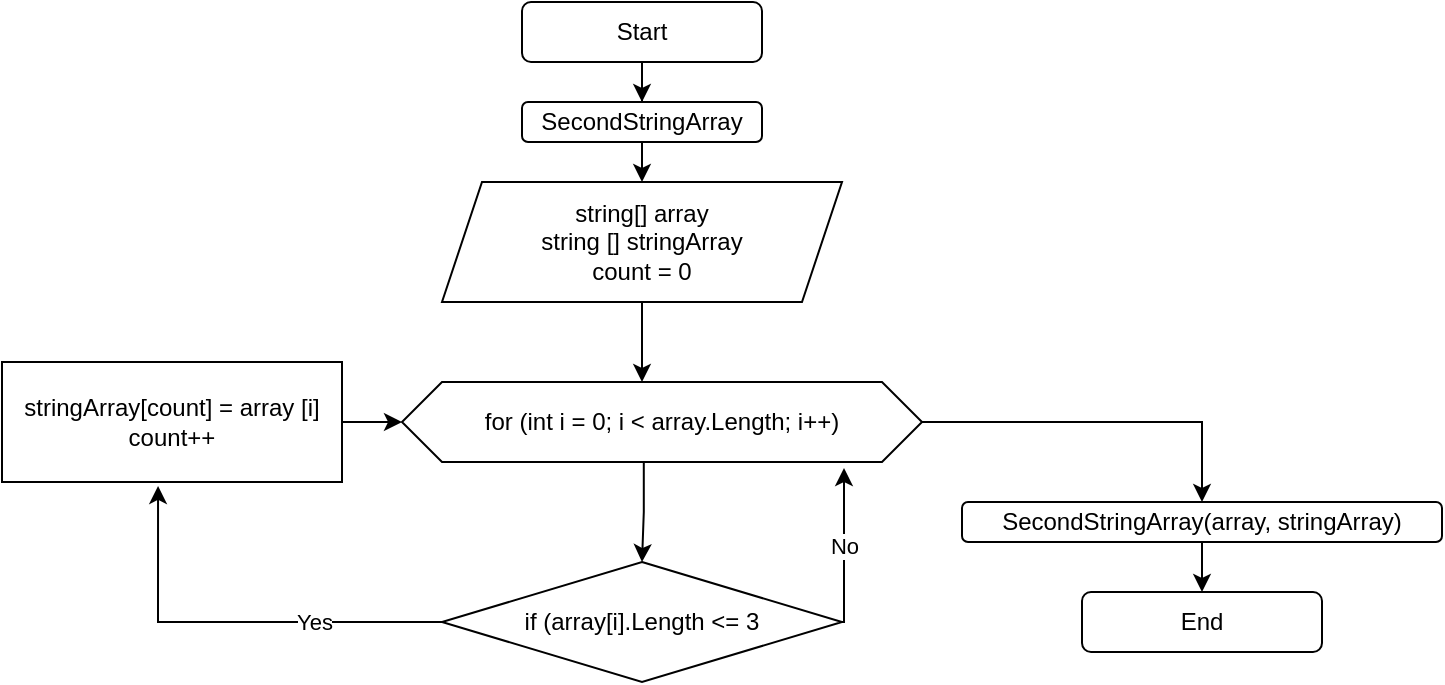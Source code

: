 <mxfile version="21.1.5" type="device">
  <diagram name="Страница 1" id="CLdyJPRxlaQoju4Z9uPt">
    <mxGraphModel dx="897" dy="746" grid="1" gridSize="10" guides="1" tooltips="1" connect="1" arrows="1" fold="1" page="1" pageScale="1" pageWidth="827" pageHeight="1169" math="0" shadow="0">
      <root>
        <mxCell id="0" />
        <mxCell id="1" parent="0" />
        <mxCell id="5UYoVR2sFKzVY7LatRvK-10" style="edgeStyle=orthogonalEdgeStyle;rounded=0;orthogonalLoop=1;jettySize=auto;html=1;entryX=0.5;entryY=0;entryDx=0;entryDy=0;" edge="1" parent="1" source="5UYoVR2sFKzVY7LatRvK-2" target="5UYoVR2sFKzVY7LatRvK-3">
          <mxGeometry relative="1" as="geometry">
            <Array as="points">
              <mxPoint x="360" y="80" />
              <mxPoint x="360" y="80" />
            </Array>
          </mxGeometry>
        </mxCell>
        <mxCell id="5UYoVR2sFKzVY7LatRvK-2" value="SecondStringArray" style="rounded=1;whiteSpace=wrap;html=1;" vertex="1" parent="1">
          <mxGeometry x="300" y="90" width="120" height="20" as="geometry" />
        </mxCell>
        <mxCell id="5UYoVR2sFKzVY7LatRvK-12" style="edgeStyle=orthogonalEdgeStyle;rounded=0;orthogonalLoop=1;jettySize=auto;html=1;entryX=0.5;entryY=0;entryDx=0;entryDy=0;" edge="1" parent="1" source="5UYoVR2sFKzVY7LatRvK-3">
          <mxGeometry relative="1" as="geometry">
            <mxPoint x="360" y="230" as="targetPoint" />
          </mxGeometry>
        </mxCell>
        <mxCell id="5UYoVR2sFKzVY7LatRvK-3" value="string[] array&lt;br&gt;string [] stringArray&lt;br&gt;count = 0" style="shape=parallelogram;perimeter=parallelogramPerimeter;whiteSpace=wrap;html=1;fixedSize=1;" vertex="1" parent="1">
          <mxGeometry x="260" y="130" width="200" height="60" as="geometry" />
        </mxCell>
        <mxCell id="5UYoVR2sFKzVY7LatRvK-15" value="Yes" style="edgeStyle=orthogonalEdgeStyle;rounded=0;orthogonalLoop=1;jettySize=auto;html=1;entryX=0.459;entryY=1.033;entryDx=0;entryDy=0;entryPerimeter=0;" edge="1" parent="1" source="5UYoVR2sFKzVY7LatRvK-5" target="5UYoVR2sFKzVY7LatRvK-6">
          <mxGeometry x="-0.385" relative="1" as="geometry">
            <mxPoint as="offset" />
          </mxGeometry>
        </mxCell>
        <mxCell id="5UYoVR2sFKzVY7LatRvK-29" value="No" style="edgeStyle=orthogonalEdgeStyle;rounded=0;orthogonalLoop=1;jettySize=auto;html=1;entryX=0.85;entryY=1.075;entryDx=0;entryDy=0;entryPerimeter=0;" edge="1" parent="1" source="5UYoVR2sFKzVY7LatRvK-5" target="5UYoVR2sFKzVY7LatRvK-21">
          <mxGeometry relative="1" as="geometry">
            <mxPoint x="480" y="280" as="targetPoint" />
            <Array as="points">
              <mxPoint x="461" y="350" />
            </Array>
          </mxGeometry>
        </mxCell>
        <mxCell id="5UYoVR2sFKzVY7LatRvK-5" value="if (array[i].Length &amp;lt;= 3" style="rhombus;whiteSpace=wrap;html=1;" vertex="1" parent="1">
          <mxGeometry x="260" y="320" width="200" height="60" as="geometry" />
        </mxCell>
        <mxCell id="5UYoVR2sFKzVY7LatRvK-16" style="edgeStyle=orthogonalEdgeStyle;rounded=0;orthogonalLoop=1;jettySize=auto;html=1;entryX=0;entryY=0.5;entryDx=0;entryDy=0;" edge="1" parent="1" source="5UYoVR2sFKzVY7LatRvK-6" target="5UYoVR2sFKzVY7LatRvK-21">
          <mxGeometry relative="1" as="geometry">
            <mxPoint x="240" y="270" as="targetPoint" />
          </mxGeometry>
        </mxCell>
        <mxCell id="5UYoVR2sFKzVY7LatRvK-6" value="stringArray[count] = array [i]&lt;br&gt;count++" style="rounded=0;whiteSpace=wrap;html=1;" vertex="1" parent="1">
          <mxGeometry x="40" y="220" width="170" height="60" as="geometry" />
        </mxCell>
        <mxCell id="5UYoVR2sFKzVY7LatRvK-7" value="End" style="rounded=1;whiteSpace=wrap;html=1;" vertex="1" parent="1">
          <mxGeometry x="580" y="335" width="120" height="30" as="geometry" />
        </mxCell>
        <mxCell id="5UYoVR2sFKzVY7LatRvK-26" style="edgeStyle=orthogonalEdgeStyle;rounded=0;orthogonalLoop=1;jettySize=auto;html=1;entryX=0.5;entryY=0;entryDx=0;entryDy=0;" edge="1" parent="1" source="5UYoVR2sFKzVY7LatRvK-21" target="5UYoVR2sFKzVY7LatRvK-24">
          <mxGeometry relative="1" as="geometry" />
        </mxCell>
        <mxCell id="5UYoVR2sFKzVY7LatRvK-27" style="edgeStyle=orthogonalEdgeStyle;rounded=0;orthogonalLoop=1;jettySize=auto;html=1;entryX=0.5;entryY=0;entryDx=0;entryDy=0;exitX=0.465;exitY=1;exitDx=0;exitDy=0;exitPerimeter=0;" edge="1" parent="1" source="5UYoVR2sFKzVY7LatRvK-21" target="5UYoVR2sFKzVY7LatRvK-5">
          <mxGeometry relative="1" as="geometry" />
        </mxCell>
        <mxCell id="5UYoVR2sFKzVY7LatRvK-21" value="for (int i = 0; i &amp;lt; array.Length; i++)" style="shape=hexagon;perimeter=hexagonPerimeter2;whiteSpace=wrap;html=1;fixedSize=1;" vertex="1" parent="1">
          <mxGeometry x="240" y="230" width="260" height="40" as="geometry" />
        </mxCell>
        <mxCell id="5UYoVR2sFKzVY7LatRvK-23" style="edgeStyle=orthogonalEdgeStyle;rounded=0;orthogonalLoop=1;jettySize=auto;html=1;" edge="1" parent="1" source="5UYoVR2sFKzVY7LatRvK-22" target="5UYoVR2sFKzVY7LatRvK-2">
          <mxGeometry relative="1" as="geometry" />
        </mxCell>
        <mxCell id="5UYoVR2sFKzVY7LatRvK-22" value="Start" style="rounded=1;whiteSpace=wrap;html=1;" vertex="1" parent="1">
          <mxGeometry x="300" y="40" width="120" height="30" as="geometry" />
        </mxCell>
        <mxCell id="5UYoVR2sFKzVY7LatRvK-25" style="edgeStyle=orthogonalEdgeStyle;rounded=0;orthogonalLoop=1;jettySize=auto;html=1;" edge="1" parent="1" source="5UYoVR2sFKzVY7LatRvK-24" target="5UYoVR2sFKzVY7LatRvK-7">
          <mxGeometry relative="1" as="geometry" />
        </mxCell>
        <mxCell id="5UYoVR2sFKzVY7LatRvK-24" value="SecondStringArray(array, stringArray)" style="rounded=1;whiteSpace=wrap;html=1;" vertex="1" parent="1">
          <mxGeometry x="520" y="290" width="240" height="20" as="geometry" />
        </mxCell>
      </root>
    </mxGraphModel>
  </diagram>
</mxfile>
